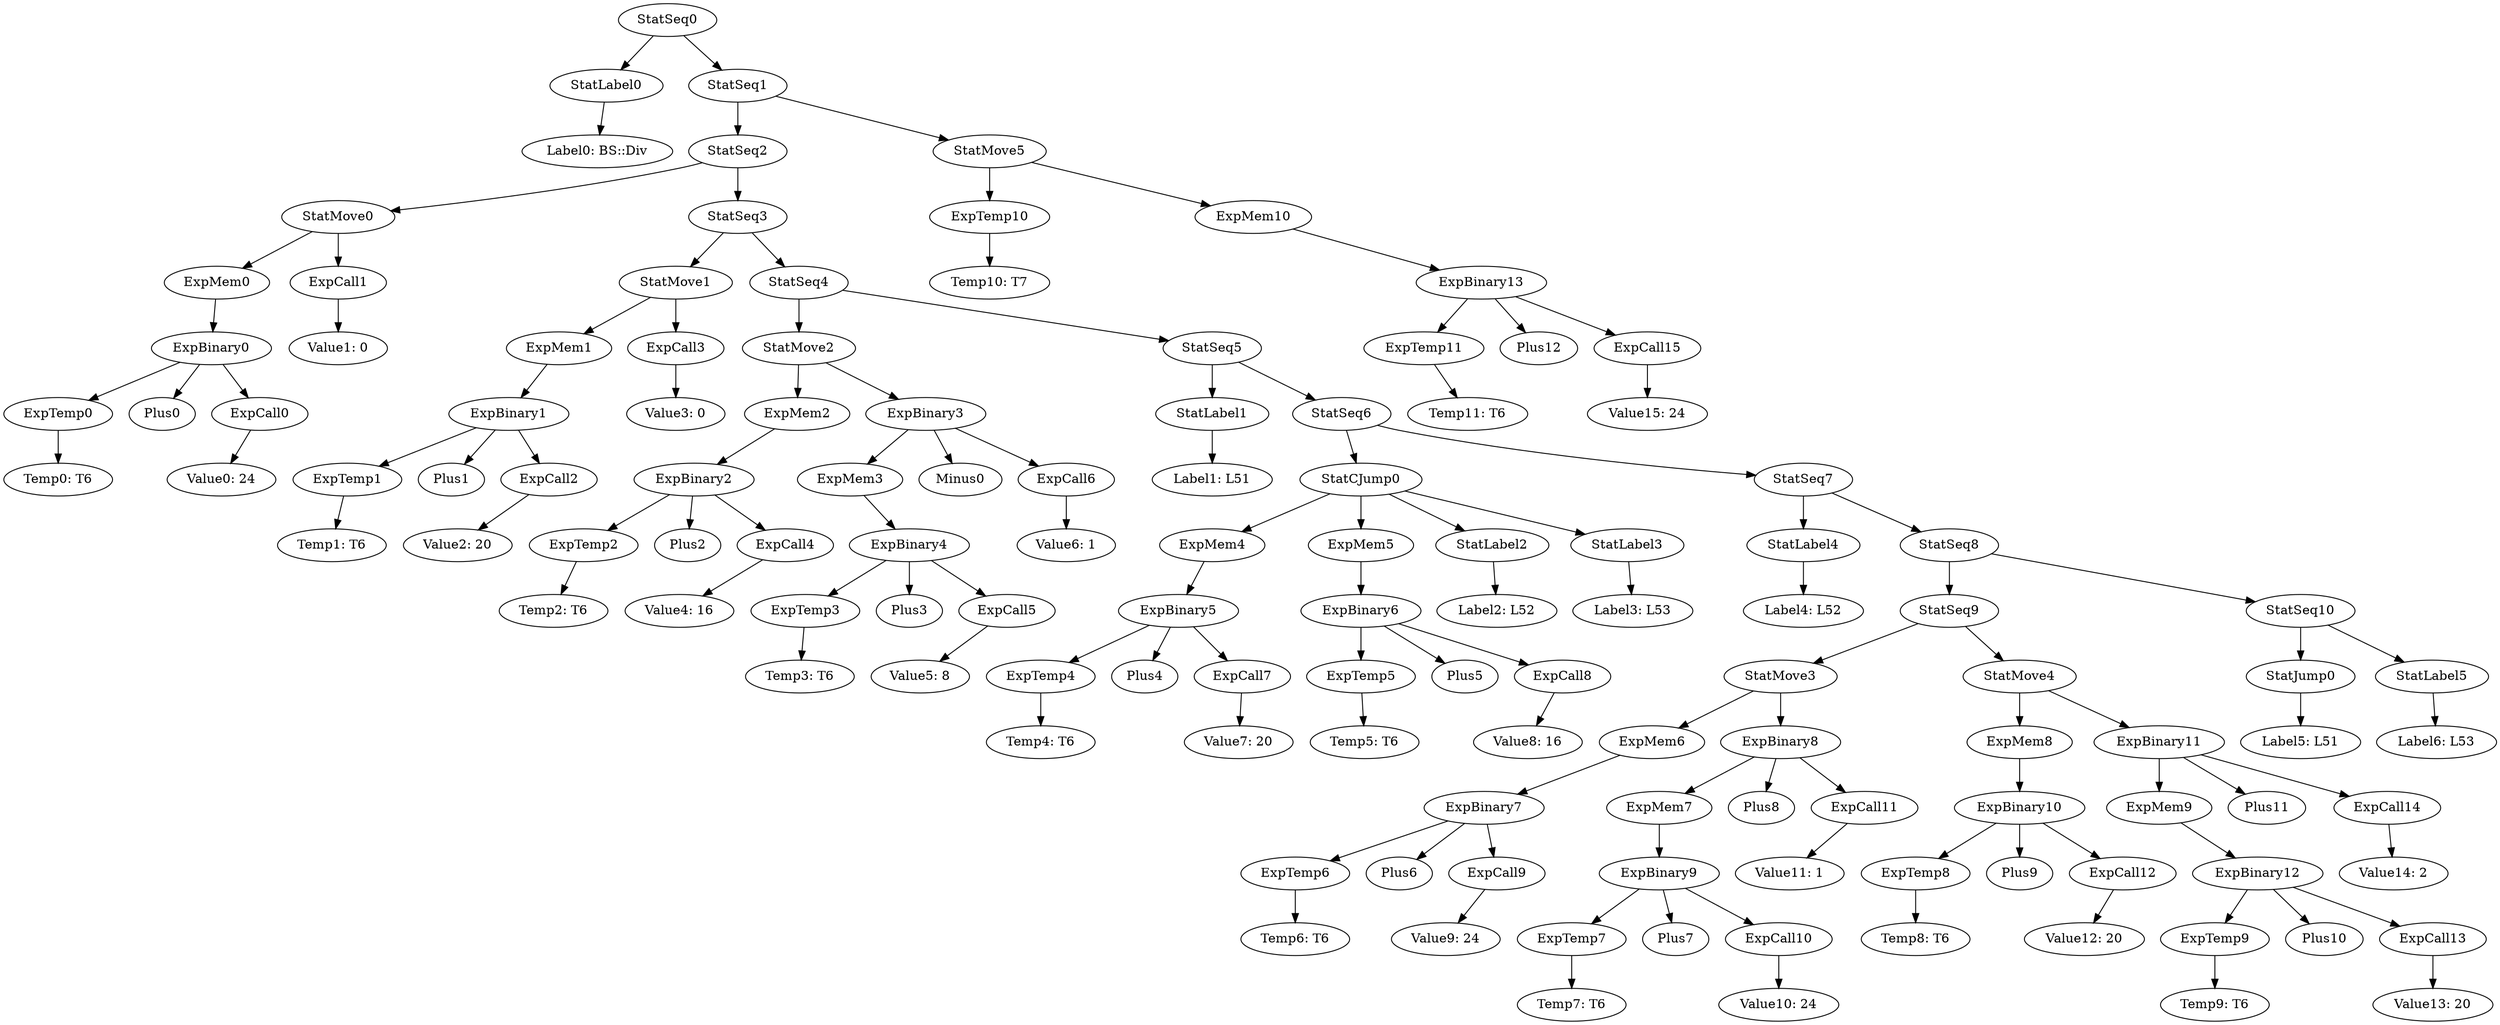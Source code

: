 digraph {
	ordering = out;
	ExpMem10 -> ExpBinary13;
	ExpCall15 -> "Value15: 24";
	StatMove5 -> ExpTemp10;
	StatMove5 -> ExpMem10;
	ExpTemp10 -> "Temp10: T7";
	StatSeq10 -> StatJump0;
	StatSeq10 -> StatLabel5;
	ExpCall14 -> "Value14: 2";
	StatMove4 -> ExpMem8;
	StatMove4 -> ExpBinary11;
	StatSeq1 -> StatSeq2;
	StatSeq1 -> StatMove5;
	ExpMem8 -> ExpBinary10;
	ExpBinary13 -> ExpTemp11;
	ExpBinary13 -> Plus12;
	ExpBinary13 -> ExpCall15;
	ExpCall12 -> "Value12: 20";
	ExpBinary10 -> ExpTemp8;
	ExpBinary10 -> Plus9;
	ExpBinary10 -> ExpCall12;
	ExpCall11 -> "Value11: 1";
	ExpBinary8 -> ExpMem7;
	ExpBinary8 -> Plus8;
	ExpBinary8 -> ExpCall11;
	ExpCall10 -> "Value10: 24";
	ExpTemp9 -> "Temp9: T6";
	ExpBinary9 -> ExpTemp7;
	ExpBinary9 -> Plus7;
	ExpBinary9 -> ExpCall10;
	StatMove3 -> ExpMem6;
	StatMove3 -> ExpBinary8;
	ExpMem6 -> ExpBinary7;
	ExpCall9 -> "Value9: 24";
	ExpCall5 -> "Value5: 8";
	StatMove2 -> ExpMem2;
	StatMove2 -> ExpBinary3;
	ExpTemp2 -> "Temp2: T6";
	StatMove1 -> ExpMem1;
	StatMove1 -> ExpCall3;
	StatCJump0 -> ExpMem4;
	StatCJump0 -> ExpMem5;
	StatCJump0 -> StatLabel2;
	StatCJump0 -> StatLabel3;
	ExpMem9 -> ExpBinary12;
	ExpMem1 -> ExpBinary1;
	ExpBinary0 -> ExpTemp0;
	ExpBinary0 -> Plus0;
	ExpBinary0 -> ExpCall0;
	ExpMem4 -> ExpBinary5;
	ExpMem7 -> ExpBinary9;
	StatSeq3 -> StatMove1;
	StatSeq3 -> StatSeq4;
	ExpCall2 -> "Value2: 20";
	ExpCall7 -> "Value7: 20";
	StatMove0 -> ExpMem0;
	StatMove0 -> ExpCall1;
	StatJump0 -> "Label5: L51";
	ExpCall1 -> "Value1: 0";
	ExpMem2 -> ExpBinary2;
	StatSeq9 -> StatMove3;
	StatSeq9 -> StatMove4;
	ExpCall0 -> "Value0: 24";
	StatSeq4 -> StatMove2;
	StatSeq4 -> StatSeq5;
	StatLabel1 -> "Label1: L51";
	ExpTemp7 -> "Temp7: T6";
	ExpTemp0 -> "Temp0: T6";
	StatSeq5 -> StatLabel1;
	StatSeq5 -> StatSeq6;
	StatLabel4 -> "Label4: L52";
	StatSeq8 -> StatSeq9;
	StatSeq8 -> StatSeq10;
	ExpTemp3 -> "Temp3: T6";
	StatSeq6 -> StatCJump0;
	StatSeq6 -> StatSeq7;
	ExpTemp11 -> "Temp11: T6";
	StatSeq0 -> StatLabel0;
	StatSeq0 -> StatSeq1;
	ExpTemp1 -> "Temp1: T6";
	StatLabel5 -> "Label6: L53";
	ExpTemp5 -> "Temp5: T6";
	ExpCall13 -> "Value13: 20";
	ExpTemp8 -> "Temp8: T6";
	ExpBinary7 -> ExpTemp6;
	ExpBinary7 -> Plus6;
	ExpBinary7 -> ExpCall9;
	ExpBinary12 -> ExpTemp9;
	ExpBinary12 -> Plus10;
	ExpBinary12 -> ExpCall13;
	StatSeq7 -> StatLabel4;
	StatSeq7 -> StatSeq8;
	ExpMem5 -> ExpBinary6;
	StatLabel0 -> "Label0: BS::Div";
	ExpBinary2 -> ExpTemp2;
	ExpBinary2 -> Plus2;
	ExpBinary2 -> ExpCall4;
	ExpCall3 -> "Value3: 0";
	ExpBinary1 -> ExpTemp1;
	ExpBinary1 -> Plus1;
	ExpBinary1 -> ExpCall2;
	ExpCall8 -> "Value8: 16";
	ExpMem0 -> ExpBinary0;
	ExpBinary6 -> ExpTemp5;
	ExpBinary6 -> Plus5;
	ExpBinary6 -> ExpCall8;
	StatSeq2 -> StatMove0;
	StatSeq2 -> StatSeq3;
	ExpBinary4 -> ExpTemp3;
	ExpBinary4 -> Plus3;
	ExpBinary4 -> ExpCall5;
	ExpCall6 -> "Value6: 1";
	ExpMem3 -> ExpBinary4;
	ExpBinary3 -> ExpMem3;
	ExpBinary3 -> Minus0;
	ExpBinary3 -> ExpCall6;
	ExpTemp4 -> "Temp4: T6";
	ExpBinary11 -> ExpMem9;
	ExpBinary11 -> Plus11;
	ExpBinary11 -> ExpCall14;
	ExpBinary5 -> ExpTemp4;
	ExpBinary5 -> Plus4;
	ExpBinary5 -> ExpCall7;
	ExpCall4 -> "Value4: 16";
	StatLabel2 -> "Label2: L52";
	StatLabel3 -> "Label3: L53";
	ExpTemp6 -> "Temp6: T6";
}

